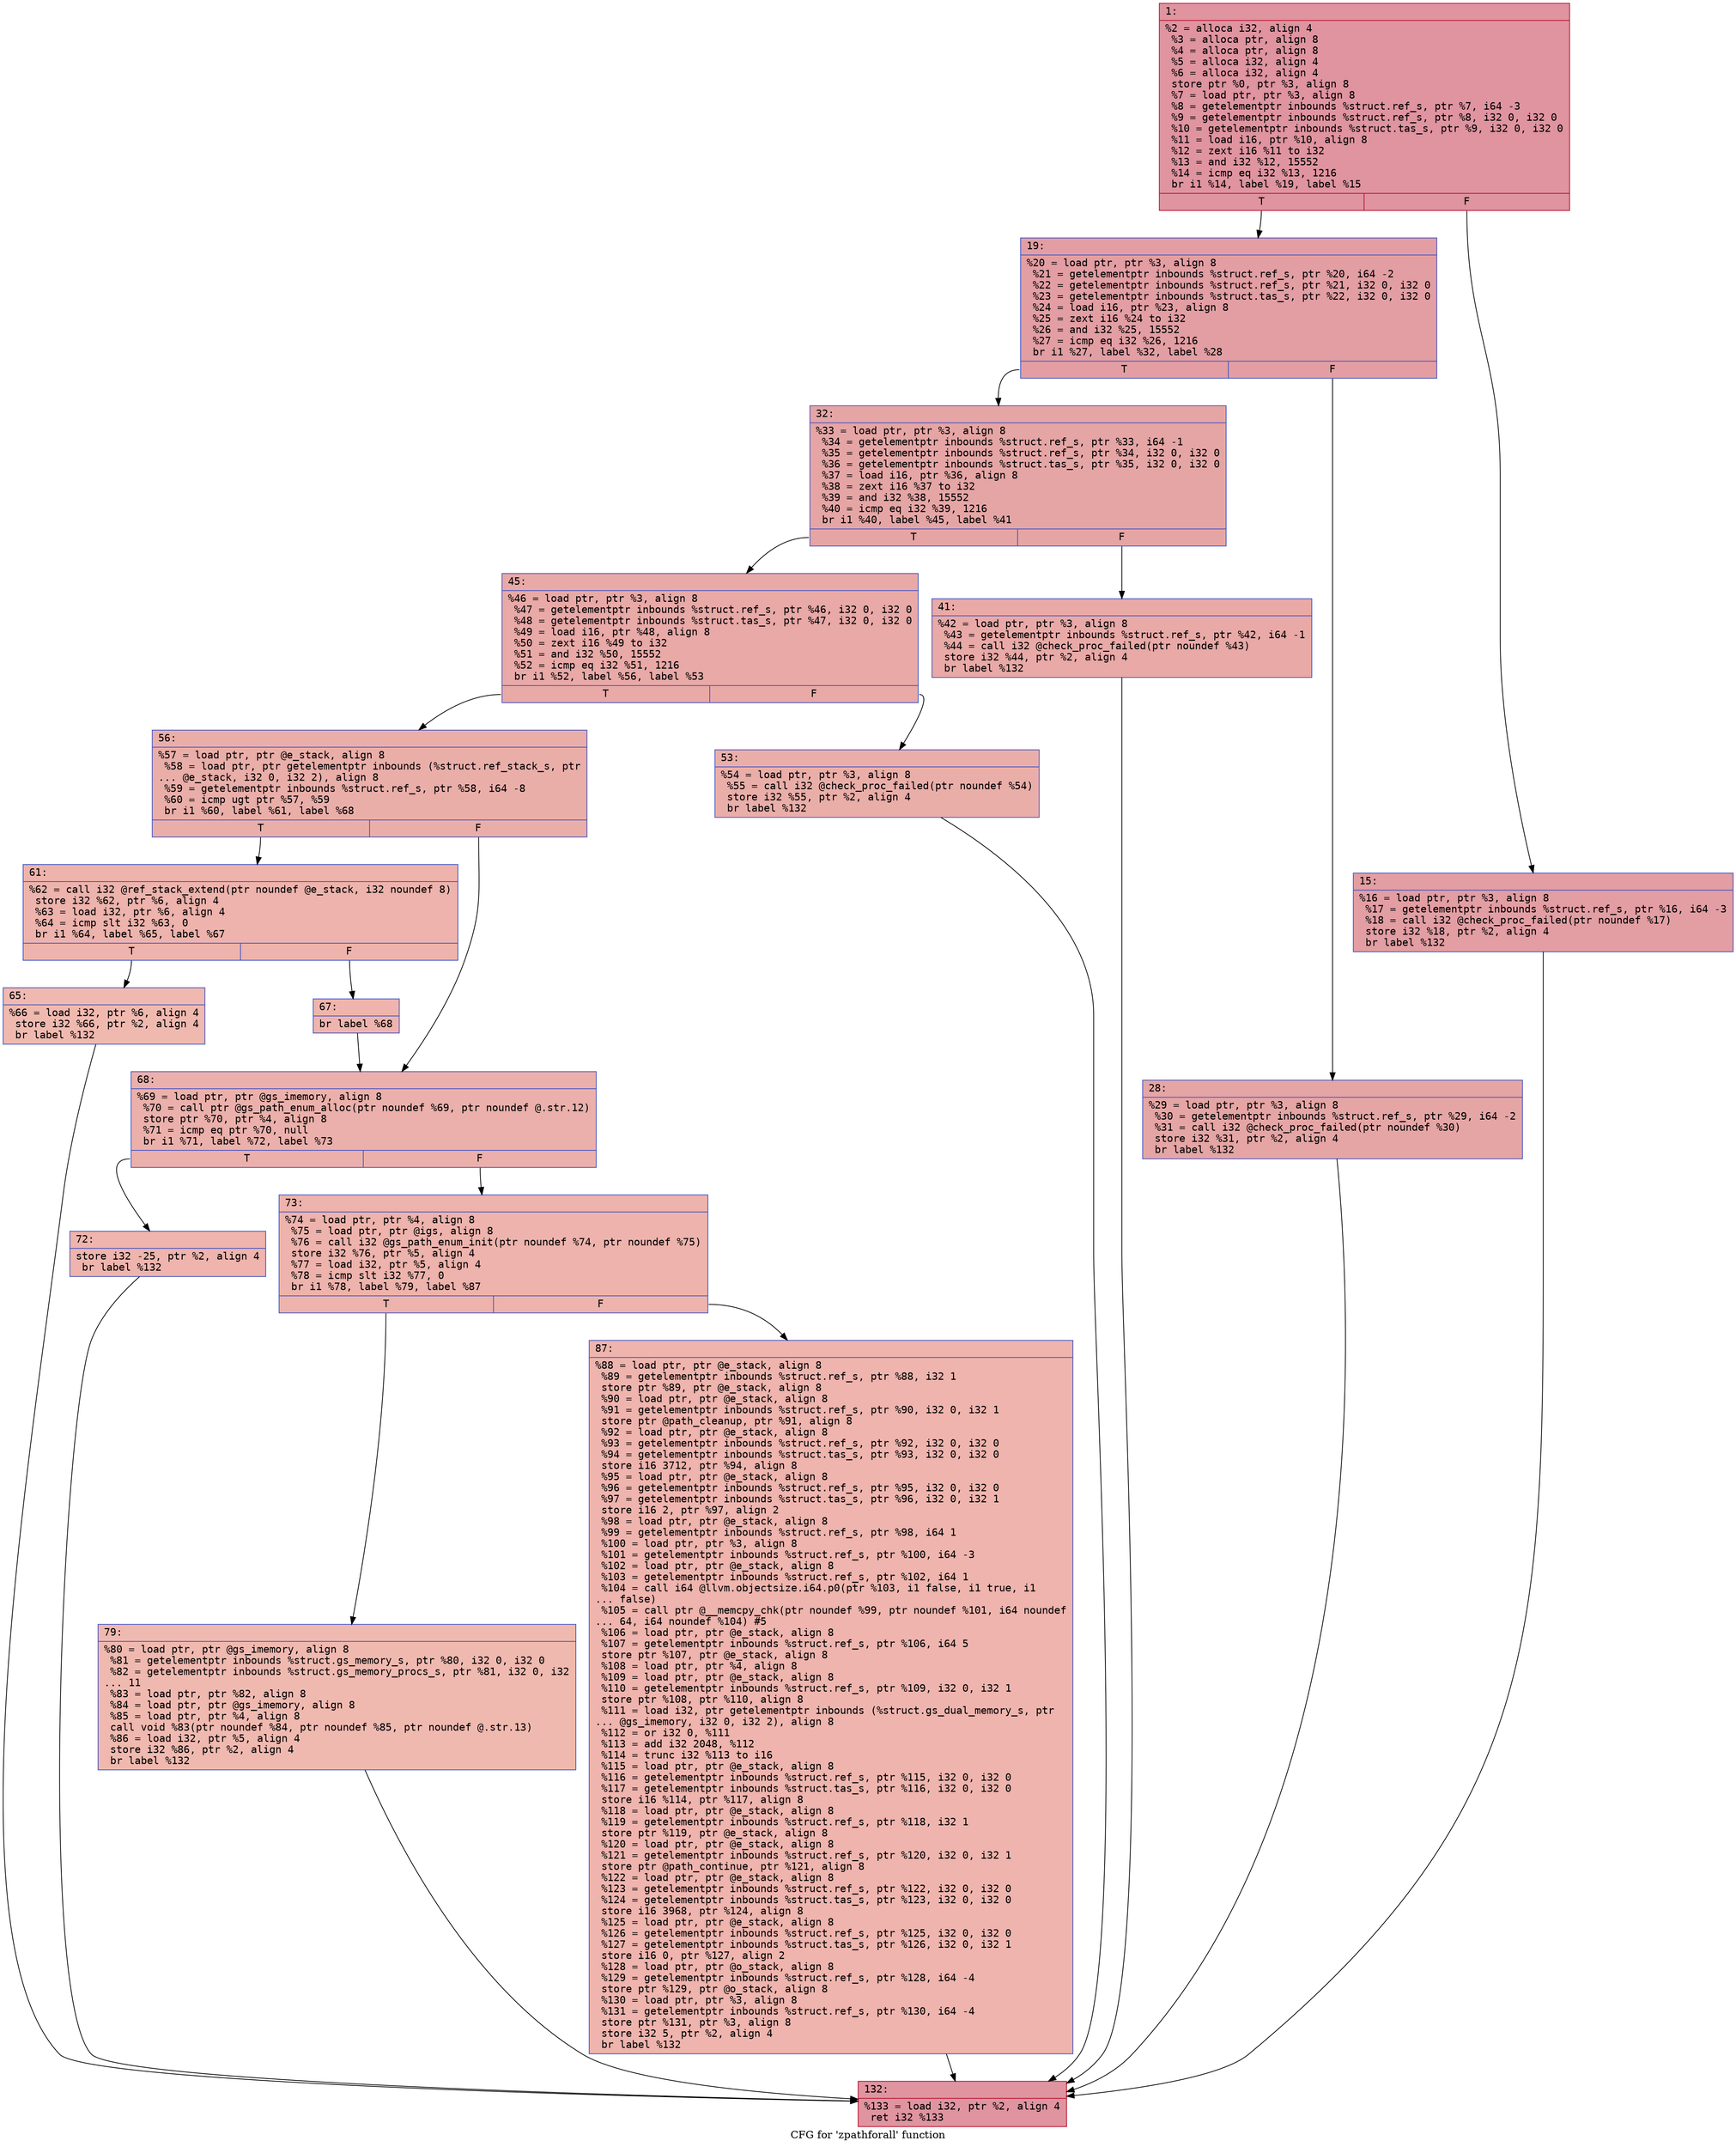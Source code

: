 digraph "CFG for 'zpathforall' function" {
	label="CFG for 'zpathforall' function";

	Node0x600002d6a8a0 [shape=record,color="#b70d28ff", style=filled, fillcolor="#b70d2870" fontname="Courier",label="{1:\l|  %2 = alloca i32, align 4\l  %3 = alloca ptr, align 8\l  %4 = alloca ptr, align 8\l  %5 = alloca i32, align 4\l  %6 = alloca i32, align 4\l  store ptr %0, ptr %3, align 8\l  %7 = load ptr, ptr %3, align 8\l  %8 = getelementptr inbounds %struct.ref_s, ptr %7, i64 -3\l  %9 = getelementptr inbounds %struct.ref_s, ptr %8, i32 0, i32 0\l  %10 = getelementptr inbounds %struct.tas_s, ptr %9, i32 0, i32 0\l  %11 = load i16, ptr %10, align 8\l  %12 = zext i16 %11 to i32\l  %13 = and i32 %12, 15552\l  %14 = icmp eq i32 %13, 1216\l  br i1 %14, label %19, label %15\l|{<s0>T|<s1>F}}"];
	Node0x600002d6a8a0:s0 -> Node0x600002d6a940[tooltip="1 -> 19\nProbability 50.00%" ];
	Node0x600002d6a8a0:s1 -> Node0x600002d6a8f0[tooltip="1 -> 15\nProbability 50.00%" ];
	Node0x600002d6a8f0 [shape=record,color="#3d50c3ff", style=filled, fillcolor="#be242e70" fontname="Courier",label="{15:\l|  %16 = load ptr, ptr %3, align 8\l  %17 = getelementptr inbounds %struct.ref_s, ptr %16, i64 -3\l  %18 = call i32 @check_proc_failed(ptr noundef %17)\l  store i32 %18, ptr %2, align 4\l  br label %132\l}"];
	Node0x600002d6a8f0 -> Node0x600002d6adf0[tooltip="15 -> 132\nProbability 100.00%" ];
	Node0x600002d6a940 [shape=record,color="#3d50c3ff", style=filled, fillcolor="#be242e70" fontname="Courier",label="{19:\l|  %20 = load ptr, ptr %3, align 8\l  %21 = getelementptr inbounds %struct.ref_s, ptr %20, i64 -2\l  %22 = getelementptr inbounds %struct.ref_s, ptr %21, i32 0, i32 0\l  %23 = getelementptr inbounds %struct.tas_s, ptr %22, i32 0, i32 0\l  %24 = load i16, ptr %23, align 8\l  %25 = zext i16 %24 to i32\l  %26 = and i32 %25, 15552\l  %27 = icmp eq i32 %26, 1216\l  br i1 %27, label %32, label %28\l|{<s0>T|<s1>F}}"];
	Node0x600002d6a940:s0 -> Node0x600002d6a9e0[tooltip="19 -> 32\nProbability 50.00%" ];
	Node0x600002d6a940:s1 -> Node0x600002d6a990[tooltip="19 -> 28\nProbability 50.00%" ];
	Node0x600002d6a990 [shape=record,color="#3d50c3ff", style=filled, fillcolor="#c5333470" fontname="Courier",label="{28:\l|  %29 = load ptr, ptr %3, align 8\l  %30 = getelementptr inbounds %struct.ref_s, ptr %29, i64 -2\l  %31 = call i32 @check_proc_failed(ptr noundef %30)\l  store i32 %31, ptr %2, align 4\l  br label %132\l}"];
	Node0x600002d6a990 -> Node0x600002d6adf0[tooltip="28 -> 132\nProbability 100.00%" ];
	Node0x600002d6a9e0 [shape=record,color="#3d50c3ff", style=filled, fillcolor="#c5333470" fontname="Courier",label="{32:\l|  %33 = load ptr, ptr %3, align 8\l  %34 = getelementptr inbounds %struct.ref_s, ptr %33, i64 -1\l  %35 = getelementptr inbounds %struct.ref_s, ptr %34, i32 0, i32 0\l  %36 = getelementptr inbounds %struct.tas_s, ptr %35, i32 0, i32 0\l  %37 = load i16, ptr %36, align 8\l  %38 = zext i16 %37 to i32\l  %39 = and i32 %38, 15552\l  %40 = icmp eq i32 %39, 1216\l  br i1 %40, label %45, label %41\l|{<s0>T|<s1>F}}"];
	Node0x600002d6a9e0:s0 -> Node0x600002d6aa80[tooltip="32 -> 45\nProbability 50.00%" ];
	Node0x600002d6a9e0:s1 -> Node0x600002d6aa30[tooltip="32 -> 41\nProbability 50.00%" ];
	Node0x600002d6aa30 [shape=record,color="#3d50c3ff", style=filled, fillcolor="#ca3b3770" fontname="Courier",label="{41:\l|  %42 = load ptr, ptr %3, align 8\l  %43 = getelementptr inbounds %struct.ref_s, ptr %42, i64 -1\l  %44 = call i32 @check_proc_failed(ptr noundef %43)\l  store i32 %44, ptr %2, align 4\l  br label %132\l}"];
	Node0x600002d6aa30 -> Node0x600002d6adf0[tooltip="41 -> 132\nProbability 100.00%" ];
	Node0x600002d6aa80 [shape=record,color="#3d50c3ff", style=filled, fillcolor="#ca3b3770" fontname="Courier",label="{45:\l|  %46 = load ptr, ptr %3, align 8\l  %47 = getelementptr inbounds %struct.ref_s, ptr %46, i32 0, i32 0\l  %48 = getelementptr inbounds %struct.tas_s, ptr %47, i32 0, i32 0\l  %49 = load i16, ptr %48, align 8\l  %50 = zext i16 %49 to i32\l  %51 = and i32 %50, 15552\l  %52 = icmp eq i32 %51, 1216\l  br i1 %52, label %56, label %53\l|{<s0>T|<s1>F}}"];
	Node0x600002d6aa80:s0 -> Node0x600002d6ab20[tooltip="45 -> 56\nProbability 50.00%" ];
	Node0x600002d6aa80:s1 -> Node0x600002d6aad0[tooltip="45 -> 53\nProbability 50.00%" ];
	Node0x600002d6aad0 [shape=record,color="#3d50c3ff", style=filled, fillcolor="#d0473d70" fontname="Courier",label="{53:\l|  %54 = load ptr, ptr %3, align 8\l  %55 = call i32 @check_proc_failed(ptr noundef %54)\l  store i32 %55, ptr %2, align 4\l  br label %132\l}"];
	Node0x600002d6aad0 -> Node0x600002d6adf0[tooltip="53 -> 132\nProbability 100.00%" ];
	Node0x600002d6ab20 [shape=record,color="#3d50c3ff", style=filled, fillcolor="#d0473d70" fontname="Courier",label="{56:\l|  %57 = load ptr, ptr @e_stack, align 8\l  %58 = load ptr, ptr getelementptr inbounds (%struct.ref_stack_s, ptr\l... @e_stack, i32 0, i32 2), align 8\l  %59 = getelementptr inbounds %struct.ref_s, ptr %58, i64 -8\l  %60 = icmp ugt ptr %57, %59\l  br i1 %60, label %61, label %68\l|{<s0>T|<s1>F}}"];
	Node0x600002d6ab20:s0 -> Node0x600002d6ab70[tooltip="56 -> 61\nProbability 50.00%" ];
	Node0x600002d6ab20:s1 -> Node0x600002d6ac60[tooltip="56 -> 68\nProbability 50.00%" ];
	Node0x600002d6ab70 [shape=record,color="#3d50c3ff", style=filled, fillcolor="#d6524470" fontname="Courier",label="{61:\l|  %62 = call i32 @ref_stack_extend(ptr noundef @e_stack, i32 noundef 8)\l  store i32 %62, ptr %6, align 4\l  %63 = load i32, ptr %6, align 4\l  %64 = icmp slt i32 %63, 0\l  br i1 %64, label %65, label %67\l|{<s0>T|<s1>F}}"];
	Node0x600002d6ab70:s0 -> Node0x600002d6abc0[tooltip="61 -> 65\nProbability 37.50%" ];
	Node0x600002d6ab70:s1 -> Node0x600002d6ac10[tooltip="61 -> 67\nProbability 62.50%" ];
	Node0x600002d6abc0 [shape=record,color="#3d50c3ff", style=filled, fillcolor="#de614d70" fontname="Courier",label="{65:\l|  %66 = load i32, ptr %6, align 4\l  store i32 %66, ptr %2, align 4\l  br label %132\l}"];
	Node0x600002d6abc0 -> Node0x600002d6adf0[tooltip="65 -> 132\nProbability 100.00%" ];
	Node0x600002d6ac10 [shape=record,color="#3d50c3ff", style=filled, fillcolor="#d8564670" fontname="Courier",label="{67:\l|  br label %68\l}"];
	Node0x600002d6ac10 -> Node0x600002d6ac60[tooltip="67 -> 68\nProbability 100.00%" ];
	Node0x600002d6ac60 [shape=record,color="#3d50c3ff", style=filled, fillcolor="#d24b4070" fontname="Courier",label="{68:\l|  %69 = load ptr, ptr @gs_imemory, align 8\l  %70 = call ptr @gs_path_enum_alloc(ptr noundef %69, ptr noundef @.str.12)\l  store ptr %70, ptr %4, align 8\l  %71 = icmp eq ptr %70, null\l  br i1 %71, label %72, label %73\l|{<s0>T|<s1>F}}"];
	Node0x600002d6ac60:s0 -> Node0x600002d6acb0[tooltip="68 -> 72\nProbability 37.50%" ];
	Node0x600002d6ac60:s1 -> Node0x600002d6ad00[tooltip="68 -> 73\nProbability 62.50%" ];
	Node0x600002d6acb0 [shape=record,color="#3d50c3ff", style=filled, fillcolor="#d8564670" fontname="Courier",label="{72:\l|  store i32 -25, ptr %2, align 4\l  br label %132\l}"];
	Node0x600002d6acb0 -> Node0x600002d6adf0[tooltip="72 -> 132\nProbability 100.00%" ];
	Node0x600002d6ad00 [shape=record,color="#3d50c3ff", style=filled, fillcolor="#d6524470" fontname="Courier",label="{73:\l|  %74 = load ptr, ptr %4, align 8\l  %75 = load ptr, ptr @igs, align 8\l  %76 = call i32 @gs_path_enum_init(ptr noundef %74, ptr noundef %75)\l  store i32 %76, ptr %5, align 4\l  %77 = load i32, ptr %5, align 4\l  %78 = icmp slt i32 %77, 0\l  br i1 %78, label %79, label %87\l|{<s0>T|<s1>F}}"];
	Node0x600002d6ad00:s0 -> Node0x600002d6ad50[tooltip="73 -> 79\nProbability 37.50%" ];
	Node0x600002d6ad00:s1 -> Node0x600002d6ada0[tooltip="73 -> 87\nProbability 62.50%" ];
	Node0x600002d6ad50 [shape=record,color="#3d50c3ff", style=filled, fillcolor="#de614d70" fontname="Courier",label="{79:\l|  %80 = load ptr, ptr @gs_imemory, align 8\l  %81 = getelementptr inbounds %struct.gs_memory_s, ptr %80, i32 0, i32 0\l  %82 = getelementptr inbounds %struct.gs_memory_procs_s, ptr %81, i32 0, i32\l... 11\l  %83 = load ptr, ptr %82, align 8\l  %84 = load ptr, ptr @gs_imemory, align 8\l  %85 = load ptr, ptr %4, align 8\l  call void %83(ptr noundef %84, ptr noundef %85, ptr noundef @.str.13)\l  %86 = load i32, ptr %5, align 4\l  store i32 %86, ptr %2, align 4\l  br label %132\l}"];
	Node0x600002d6ad50 -> Node0x600002d6adf0[tooltip="79 -> 132\nProbability 100.00%" ];
	Node0x600002d6ada0 [shape=record,color="#3d50c3ff", style=filled, fillcolor="#d8564670" fontname="Courier",label="{87:\l|  %88 = load ptr, ptr @e_stack, align 8\l  %89 = getelementptr inbounds %struct.ref_s, ptr %88, i32 1\l  store ptr %89, ptr @e_stack, align 8\l  %90 = load ptr, ptr @e_stack, align 8\l  %91 = getelementptr inbounds %struct.ref_s, ptr %90, i32 0, i32 1\l  store ptr @path_cleanup, ptr %91, align 8\l  %92 = load ptr, ptr @e_stack, align 8\l  %93 = getelementptr inbounds %struct.ref_s, ptr %92, i32 0, i32 0\l  %94 = getelementptr inbounds %struct.tas_s, ptr %93, i32 0, i32 0\l  store i16 3712, ptr %94, align 8\l  %95 = load ptr, ptr @e_stack, align 8\l  %96 = getelementptr inbounds %struct.ref_s, ptr %95, i32 0, i32 0\l  %97 = getelementptr inbounds %struct.tas_s, ptr %96, i32 0, i32 1\l  store i16 2, ptr %97, align 2\l  %98 = load ptr, ptr @e_stack, align 8\l  %99 = getelementptr inbounds %struct.ref_s, ptr %98, i64 1\l  %100 = load ptr, ptr %3, align 8\l  %101 = getelementptr inbounds %struct.ref_s, ptr %100, i64 -3\l  %102 = load ptr, ptr @e_stack, align 8\l  %103 = getelementptr inbounds %struct.ref_s, ptr %102, i64 1\l  %104 = call i64 @llvm.objectsize.i64.p0(ptr %103, i1 false, i1 true, i1\l... false)\l  %105 = call ptr @__memcpy_chk(ptr noundef %99, ptr noundef %101, i64 noundef\l... 64, i64 noundef %104) #5\l  %106 = load ptr, ptr @e_stack, align 8\l  %107 = getelementptr inbounds %struct.ref_s, ptr %106, i64 5\l  store ptr %107, ptr @e_stack, align 8\l  %108 = load ptr, ptr %4, align 8\l  %109 = load ptr, ptr @e_stack, align 8\l  %110 = getelementptr inbounds %struct.ref_s, ptr %109, i32 0, i32 1\l  store ptr %108, ptr %110, align 8\l  %111 = load i32, ptr getelementptr inbounds (%struct.gs_dual_memory_s, ptr\l... @gs_imemory, i32 0, i32 2), align 8\l  %112 = or i32 0, %111\l  %113 = add i32 2048, %112\l  %114 = trunc i32 %113 to i16\l  %115 = load ptr, ptr @e_stack, align 8\l  %116 = getelementptr inbounds %struct.ref_s, ptr %115, i32 0, i32 0\l  %117 = getelementptr inbounds %struct.tas_s, ptr %116, i32 0, i32 0\l  store i16 %114, ptr %117, align 8\l  %118 = load ptr, ptr @e_stack, align 8\l  %119 = getelementptr inbounds %struct.ref_s, ptr %118, i32 1\l  store ptr %119, ptr @e_stack, align 8\l  %120 = load ptr, ptr @e_stack, align 8\l  %121 = getelementptr inbounds %struct.ref_s, ptr %120, i32 0, i32 1\l  store ptr @path_continue, ptr %121, align 8\l  %122 = load ptr, ptr @e_stack, align 8\l  %123 = getelementptr inbounds %struct.ref_s, ptr %122, i32 0, i32 0\l  %124 = getelementptr inbounds %struct.tas_s, ptr %123, i32 0, i32 0\l  store i16 3968, ptr %124, align 8\l  %125 = load ptr, ptr @e_stack, align 8\l  %126 = getelementptr inbounds %struct.ref_s, ptr %125, i32 0, i32 0\l  %127 = getelementptr inbounds %struct.tas_s, ptr %126, i32 0, i32 1\l  store i16 0, ptr %127, align 2\l  %128 = load ptr, ptr @o_stack, align 8\l  %129 = getelementptr inbounds %struct.ref_s, ptr %128, i64 -4\l  store ptr %129, ptr @o_stack, align 8\l  %130 = load ptr, ptr %3, align 8\l  %131 = getelementptr inbounds %struct.ref_s, ptr %130, i64 -4\l  store ptr %131, ptr %3, align 8\l  store i32 5, ptr %2, align 4\l  br label %132\l}"];
	Node0x600002d6ada0 -> Node0x600002d6adf0[tooltip="87 -> 132\nProbability 100.00%" ];
	Node0x600002d6adf0 [shape=record,color="#b70d28ff", style=filled, fillcolor="#b70d2870" fontname="Courier",label="{132:\l|  %133 = load i32, ptr %2, align 4\l  ret i32 %133\l}"];
}

